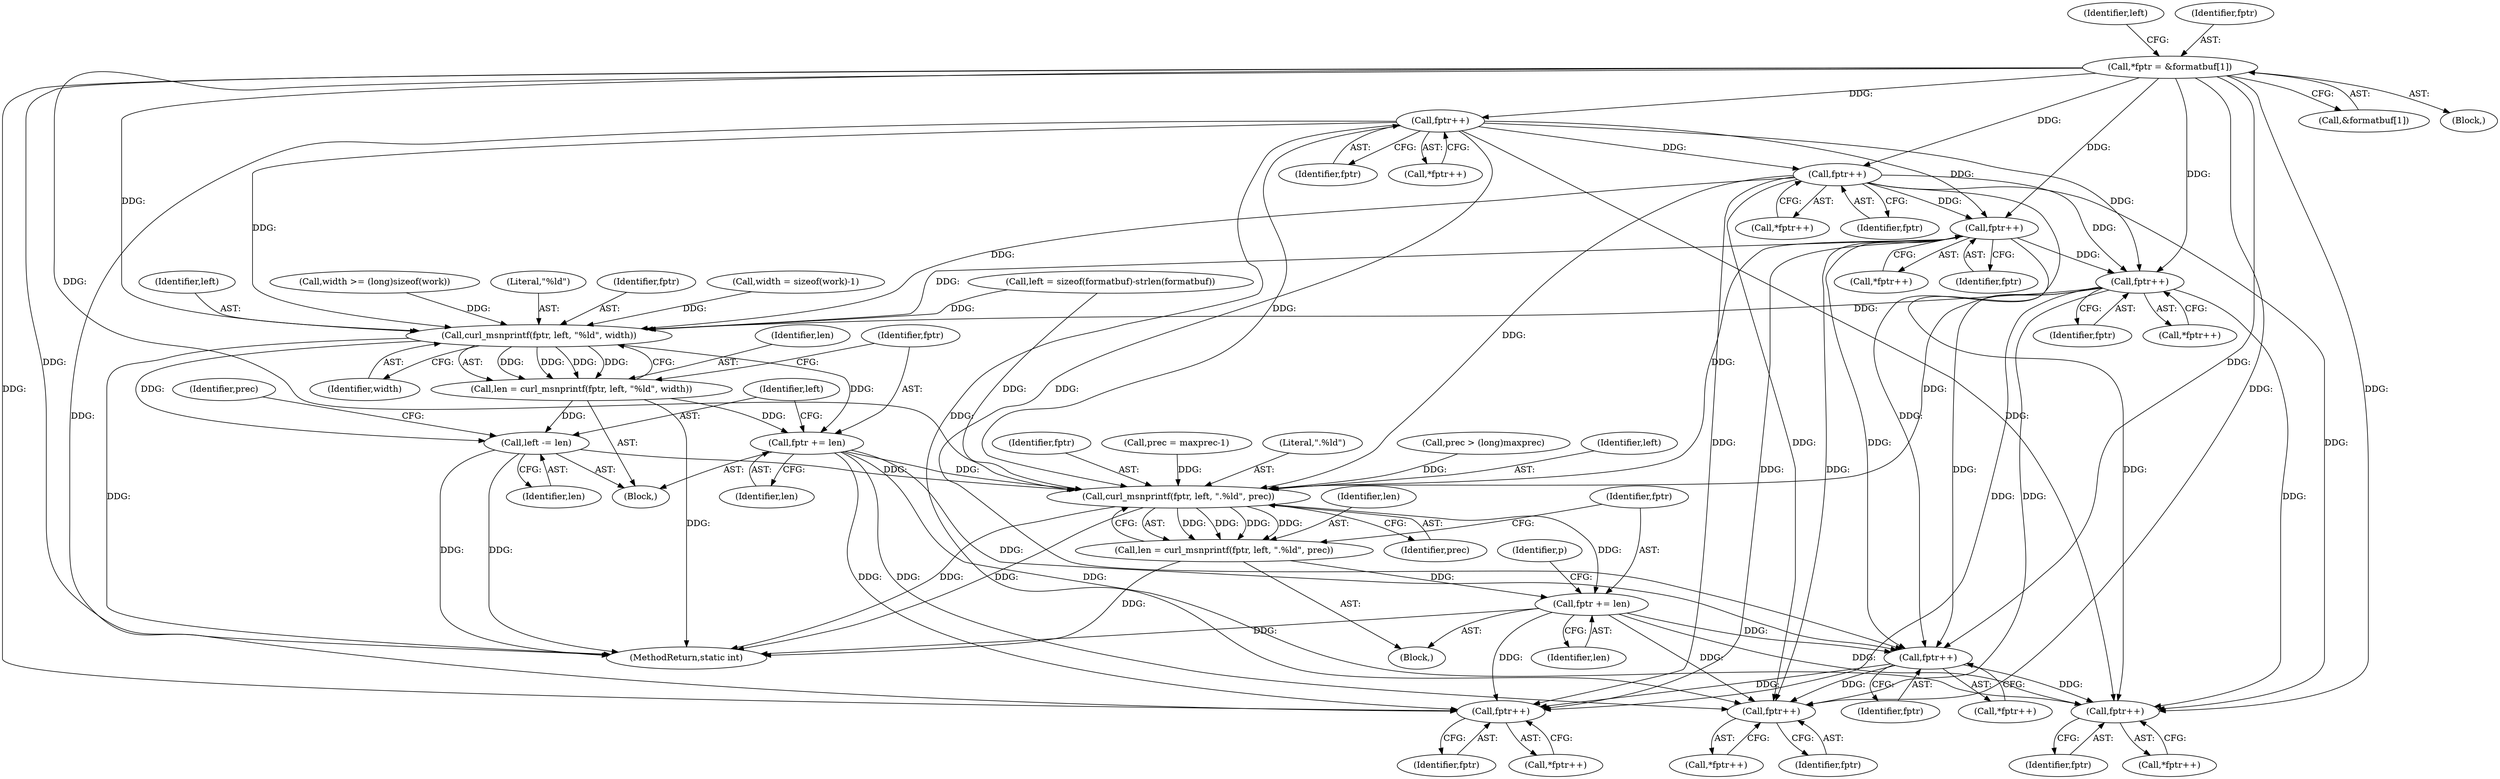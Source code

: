 digraph "0_curl_curl-7_51_0-162-g3ab3c16@array" {
"1000995" [label="(Call,*fptr = &formatbuf[1])"];
"1001092" [label="(Call,fptr++)"];
"1001103" [label="(Call,fptr++)"];
"1001114" [label="(Call,fptr++)"];
"1001125" [label="(Call,fptr++)"];
"1001152" [label="(Call,curl_msnprintf(fptr, left, \"%ld\", width))"];
"1001150" [label="(Call,len = curl_msnprintf(fptr, left, \"%ld\", width))"];
"1001157" [label="(Call,fptr += len)"];
"1001206" [label="(Call,curl_msnprintf(fptr, left, \".%ld\", prec))"];
"1001204" [label="(Call,len = curl_msnprintf(fptr, left, \".%ld\", prec))"];
"1001211" [label="(Call,fptr += len)"];
"1001222" [label="(Call,fptr++)"];
"1001233" [label="(Call,fptr++)"];
"1001254" [label="(Call,fptr++)"];
"1001269" [label="(Call,fptr++)"];
"1001160" [label="(Call,left -= len)"];
"1001222" [label="(Call,fptr++)"];
"1001150" [label="(Call,len = curl_msnprintf(fptr, left, \"%ld\", width))"];
"1001211" [label="(Call,fptr += len)"];
"1001234" [label="(Identifier,fptr)"];
"1001212" [label="(Identifier,fptr)"];
"1001194" [label="(Call,prec > (long)maxprec)"];
"1001156" [label="(Identifier,width)"];
"1001092" [label="(Call,fptr++)"];
"1001221" [label="(Call,*fptr++)"];
"1001152" [label="(Call,curl_msnprintf(fptr, left, \"%ld\", width))"];
"1000995" [label="(Call,*fptr = &formatbuf[1])"];
"1001165" [label="(Identifier,prec)"];
"1001103" [label="(Call,fptr++)"];
"1001151" [label="(Identifier,len)"];
"1001205" [label="(Identifier,len)"];
"1001155" [label="(Literal,\"%ld\")"];
"1001255" [label="(Identifier,fptr)"];
"1001208" [label="(Identifier,left)"];
"1001114" [label="(Call,fptr++)"];
"1001153" [label="(Identifier,fptr)"];
"1001126" [label="(Identifier,fptr)"];
"1001269" [label="(Call,fptr++)"];
"1001207" [label="(Identifier,fptr)"];
"1001206" [label="(Call,curl_msnprintf(fptr, left, \".%ld\", prec))"];
"1001232" [label="(Call,*fptr++)"];
"1001199" [label="(Call,prec = maxprec-1)"];
"1001386" [label="(MethodReturn,static int)"];
"1001091" [label="(Call,*fptr++)"];
"1001209" [label="(Literal,\".%ld\")"];
"1001144" [label="(Call,width = sizeof(work)-1)"];
"1001213" [label="(Identifier,len)"];
"1001233" [label="(Call,fptr++)"];
"1001125" [label="(Call,fptr++)"];
"1000997" [label="(Call,&formatbuf[1])"];
"1001154" [label="(Identifier,left)"];
"1001003" [label="(Identifier,left)"];
"1001217" [label="(Identifier,p)"];
"1001204" [label="(Call,len = curl_msnprintf(fptr, left, \".%ld\", prec))"];
"1001167" [label="(Block,)"];
"1001268" [label="(Call,*fptr++)"];
"1001161" [label="(Identifier,left)"];
"1001104" [label="(Identifier,fptr)"];
"1001158" [label="(Identifier,fptr)"];
"1001253" [label="(Call,*fptr++)"];
"1001159" [label="(Identifier,len)"];
"1001113" [label="(Call,*fptr++)"];
"1001160" [label="(Call,left -= len)"];
"1001157" [label="(Call,fptr += len)"];
"1001162" [label="(Identifier,len)"];
"1000989" [label="(Block,)"];
"1001136" [label="(Block,)"];
"1001115" [label="(Identifier,fptr)"];
"1001270" [label="(Identifier,fptr)"];
"1001002" [label="(Call,left = sizeof(formatbuf)-strlen(formatbuf))"];
"1000996" [label="(Identifier,fptr)"];
"1001254" [label="(Call,fptr++)"];
"1001138" [label="(Call,width >= (long)sizeof(work))"];
"1001124" [label="(Call,*fptr++)"];
"1001210" [label="(Identifier,prec)"];
"1001093" [label="(Identifier,fptr)"];
"1001223" [label="(Identifier,fptr)"];
"1001102" [label="(Call,*fptr++)"];
"1000995" -> "1000989"  [label="AST: "];
"1000995" -> "1000997"  [label="CFG: "];
"1000996" -> "1000995"  [label="AST: "];
"1000997" -> "1000995"  [label="AST: "];
"1001003" -> "1000995"  [label="CFG: "];
"1000995" -> "1001386"  [label="DDG: "];
"1000995" -> "1001092"  [label="DDG: "];
"1000995" -> "1001103"  [label="DDG: "];
"1000995" -> "1001114"  [label="DDG: "];
"1000995" -> "1001125"  [label="DDG: "];
"1000995" -> "1001152"  [label="DDG: "];
"1000995" -> "1001206"  [label="DDG: "];
"1000995" -> "1001222"  [label="DDG: "];
"1000995" -> "1001233"  [label="DDG: "];
"1000995" -> "1001254"  [label="DDG: "];
"1000995" -> "1001269"  [label="DDG: "];
"1001092" -> "1001091"  [label="AST: "];
"1001092" -> "1001093"  [label="CFG: "];
"1001093" -> "1001092"  [label="AST: "];
"1001091" -> "1001092"  [label="CFG: "];
"1001092" -> "1001103"  [label="DDG: "];
"1001092" -> "1001114"  [label="DDG: "];
"1001092" -> "1001125"  [label="DDG: "];
"1001092" -> "1001152"  [label="DDG: "];
"1001092" -> "1001206"  [label="DDG: "];
"1001092" -> "1001222"  [label="DDG: "];
"1001092" -> "1001233"  [label="DDG: "];
"1001092" -> "1001254"  [label="DDG: "];
"1001092" -> "1001269"  [label="DDG: "];
"1001103" -> "1001102"  [label="AST: "];
"1001103" -> "1001104"  [label="CFG: "];
"1001104" -> "1001103"  [label="AST: "];
"1001102" -> "1001103"  [label="CFG: "];
"1001103" -> "1001114"  [label="DDG: "];
"1001103" -> "1001125"  [label="DDG: "];
"1001103" -> "1001152"  [label="DDG: "];
"1001103" -> "1001206"  [label="DDG: "];
"1001103" -> "1001222"  [label="DDG: "];
"1001103" -> "1001233"  [label="DDG: "];
"1001103" -> "1001254"  [label="DDG: "];
"1001103" -> "1001269"  [label="DDG: "];
"1001114" -> "1001113"  [label="AST: "];
"1001114" -> "1001115"  [label="CFG: "];
"1001115" -> "1001114"  [label="AST: "];
"1001113" -> "1001114"  [label="CFG: "];
"1001114" -> "1001125"  [label="DDG: "];
"1001114" -> "1001152"  [label="DDG: "];
"1001114" -> "1001206"  [label="DDG: "];
"1001114" -> "1001222"  [label="DDG: "];
"1001114" -> "1001233"  [label="DDG: "];
"1001114" -> "1001254"  [label="DDG: "];
"1001114" -> "1001269"  [label="DDG: "];
"1001125" -> "1001124"  [label="AST: "];
"1001125" -> "1001126"  [label="CFG: "];
"1001126" -> "1001125"  [label="AST: "];
"1001124" -> "1001125"  [label="CFG: "];
"1001125" -> "1001152"  [label="DDG: "];
"1001125" -> "1001206"  [label="DDG: "];
"1001125" -> "1001222"  [label="DDG: "];
"1001125" -> "1001233"  [label="DDG: "];
"1001125" -> "1001254"  [label="DDG: "];
"1001125" -> "1001269"  [label="DDG: "];
"1001152" -> "1001150"  [label="AST: "];
"1001152" -> "1001156"  [label="CFG: "];
"1001153" -> "1001152"  [label="AST: "];
"1001154" -> "1001152"  [label="AST: "];
"1001155" -> "1001152"  [label="AST: "];
"1001156" -> "1001152"  [label="AST: "];
"1001150" -> "1001152"  [label="CFG: "];
"1001152" -> "1001386"  [label="DDG: "];
"1001152" -> "1001150"  [label="DDG: "];
"1001152" -> "1001150"  [label="DDG: "];
"1001152" -> "1001150"  [label="DDG: "];
"1001152" -> "1001150"  [label="DDG: "];
"1001002" -> "1001152"  [label="DDG: "];
"1001138" -> "1001152"  [label="DDG: "];
"1001144" -> "1001152"  [label="DDG: "];
"1001152" -> "1001157"  [label="DDG: "];
"1001152" -> "1001160"  [label="DDG: "];
"1001150" -> "1001136"  [label="AST: "];
"1001151" -> "1001150"  [label="AST: "];
"1001158" -> "1001150"  [label="CFG: "];
"1001150" -> "1001386"  [label="DDG: "];
"1001150" -> "1001157"  [label="DDG: "];
"1001150" -> "1001160"  [label="DDG: "];
"1001157" -> "1001136"  [label="AST: "];
"1001157" -> "1001159"  [label="CFG: "];
"1001158" -> "1001157"  [label="AST: "];
"1001159" -> "1001157"  [label="AST: "];
"1001161" -> "1001157"  [label="CFG: "];
"1001157" -> "1001206"  [label="DDG: "];
"1001157" -> "1001222"  [label="DDG: "];
"1001157" -> "1001233"  [label="DDG: "];
"1001157" -> "1001254"  [label="DDG: "];
"1001157" -> "1001269"  [label="DDG: "];
"1001206" -> "1001204"  [label="AST: "];
"1001206" -> "1001210"  [label="CFG: "];
"1001207" -> "1001206"  [label="AST: "];
"1001208" -> "1001206"  [label="AST: "];
"1001209" -> "1001206"  [label="AST: "];
"1001210" -> "1001206"  [label="AST: "];
"1001204" -> "1001206"  [label="CFG: "];
"1001206" -> "1001386"  [label="DDG: "];
"1001206" -> "1001386"  [label="DDG: "];
"1001206" -> "1001204"  [label="DDG: "];
"1001206" -> "1001204"  [label="DDG: "];
"1001206" -> "1001204"  [label="DDG: "];
"1001206" -> "1001204"  [label="DDG: "];
"1001002" -> "1001206"  [label="DDG: "];
"1001160" -> "1001206"  [label="DDG: "];
"1001199" -> "1001206"  [label="DDG: "];
"1001194" -> "1001206"  [label="DDG: "];
"1001206" -> "1001211"  [label="DDG: "];
"1001204" -> "1001167"  [label="AST: "];
"1001205" -> "1001204"  [label="AST: "];
"1001212" -> "1001204"  [label="CFG: "];
"1001204" -> "1001386"  [label="DDG: "];
"1001204" -> "1001211"  [label="DDG: "];
"1001211" -> "1001167"  [label="AST: "];
"1001211" -> "1001213"  [label="CFG: "];
"1001212" -> "1001211"  [label="AST: "];
"1001213" -> "1001211"  [label="AST: "];
"1001217" -> "1001211"  [label="CFG: "];
"1001211" -> "1001386"  [label="DDG: "];
"1001211" -> "1001222"  [label="DDG: "];
"1001211" -> "1001233"  [label="DDG: "];
"1001211" -> "1001254"  [label="DDG: "];
"1001211" -> "1001269"  [label="DDG: "];
"1001222" -> "1001221"  [label="AST: "];
"1001222" -> "1001223"  [label="CFG: "];
"1001223" -> "1001222"  [label="AST: "];
"1001221" -> "1001222"  [label="CFG: "];
"1001222" -> "1001233"  [label="DDG: "];
"1001222" -> "1001254"  [label="DDG: "];
"1001222" -> "1001269"  [label="DDG: "];
"1001233" -> "1001232"  [label="AST: "];
"1001233" -> "1001234"  [label="CFG: "];
"1001234" -> "1001233"  [label="AST: "];
"1001232" -> "1001233"  [label="CFG: "];
"1001254" -> "1001253"  [label="AST: "];
"1001254" -> "1001255"  [label="CFG: "];
"1001255" -> "1001254"  [label="AST: "];
"1001253" -> "1001254"  [label="CFG: "];
"1001269" -> "1001268"  [label="AST: "];
"1001269" -> "1001270"  [label="CFG: "];
"1001270" -> "1001269"  [label="AST: "];
"1001268" -> "1001269"  [label="CFG: "];
"1001160" -> "1001136"  [label="AST: "];
"1001160" -> "1001162"  [label="CFG: "];
"1001161" -> "1001160"  [label="AST: "];
"1001162" -> "1001160"  [label="AST: "];
"1001165" -> "1001160"  [label="CFG: "];
"1001160" -> "1001386"  [label="DDG: "];
"1001160" -> "1001386"  [label="DDG: "];
}

